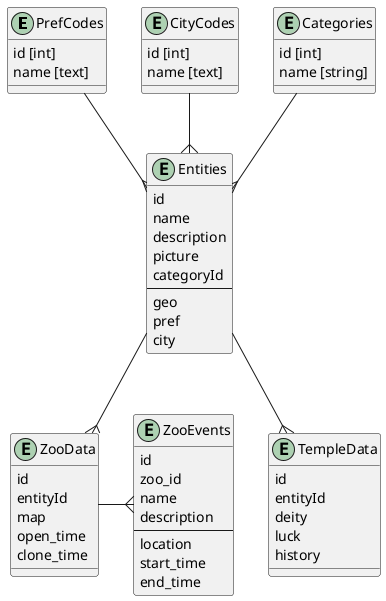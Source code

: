 @startuml

entity PrefCodes {
	id [int]
	name [text]
}

entity CityCodes {
	id [int]
	name [text]
}

entity Categories {
	id [int]
	name [string]
}

entity ZooEvents {
	id
	zoo_id
	name
	description
	---
	location
	start_time
	end_time
}

entity Entities {
    id
    name
    description
    picture
    categoryId
    ----
    geo
    pref
    city
}

entity TempleData {
    id
    entityId
    deity
    luck
    history
}

entity ZooData {
    id
    entityId
    map
    open_time
    clone_time
}

Entities --{ TempleData
Entities --{ ZooData
ZooData -{ ZooEvents

PrefCodes --{ Entities
CityCodes --{ Entities
Categories --{ Entities

@enduml
